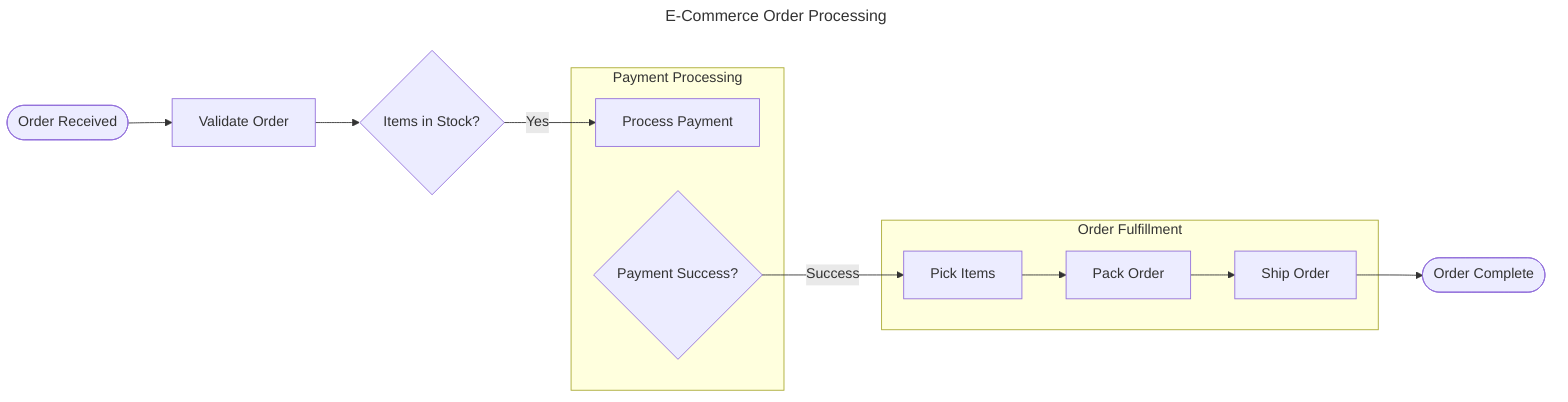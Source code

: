 ---
title: E-Commerce Order Processing
---
flowchart LR
    start([Order Received])
    validate_order[Validate Order]
    stock_check{Items in Stock?}
    complete([Order Complete])
    subgraph payment [Payment Processing]
        process_payment[Process Payment]
        payment_ok{Payment Success?}
    end
    subgraph fulfillment [Order Fulfillment]
        pick_items[Pick Items]
        pack_order[Pack Order]
        ship_order[Ship Order]
    end
    start --> validate_order
    validate_order --> stock_check
    stock_check --> |Yes| process_payment
    payment_ok --> |Success| pick_items
    pick_items --> pack_order
    pack_order --> ship_order
    ship_order --> complete
    classDef highlight fill:#ffeb3b,stroke:#f57f17,stroke-width:3px